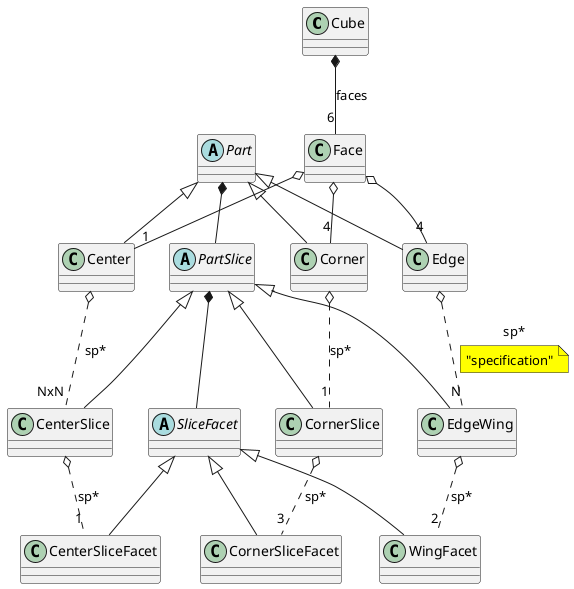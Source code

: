 @startuml
'https://plantuml.com/class-diagram

class Cube

class Face

abstract class Part
abstract class PartSlice
abstract class SliceFacet

Part <|-- Edge
Part <|-- Corner
Part <|-- Center

Part *-- PartSlice

PartSlice <|-- EdgeWing
PartSlice <|-- CornerSlice
PartSlice <|-- CenterSlice


Cube   *--  "6" Face: "faces"

Face  o-- "1" Center
Face  o-- "4" Edge
Face  o-- "4" Corner

Edge o.. "N" EdgeWing: "sp*"
note on link #yellow: "specification"
Corner o.. "1" CornerSlice: "sp*"
Center o.. "NxN" CenterSlice: "sp*"

PartSlice *-- SliceFacet

SliceFacet <|-- WingFacet
SliceFacet <|-- CornerSliceFacet
SliceFacet <|-- CenterSliceFacet

EdgeWing o.. "2" WingFacet: "sp*"
CornerSlice o.. "3" CornerSliceFacet: "sp*"
CenterSlice o.. "1" CenterSliceFacet: "sp*"

@enduml
